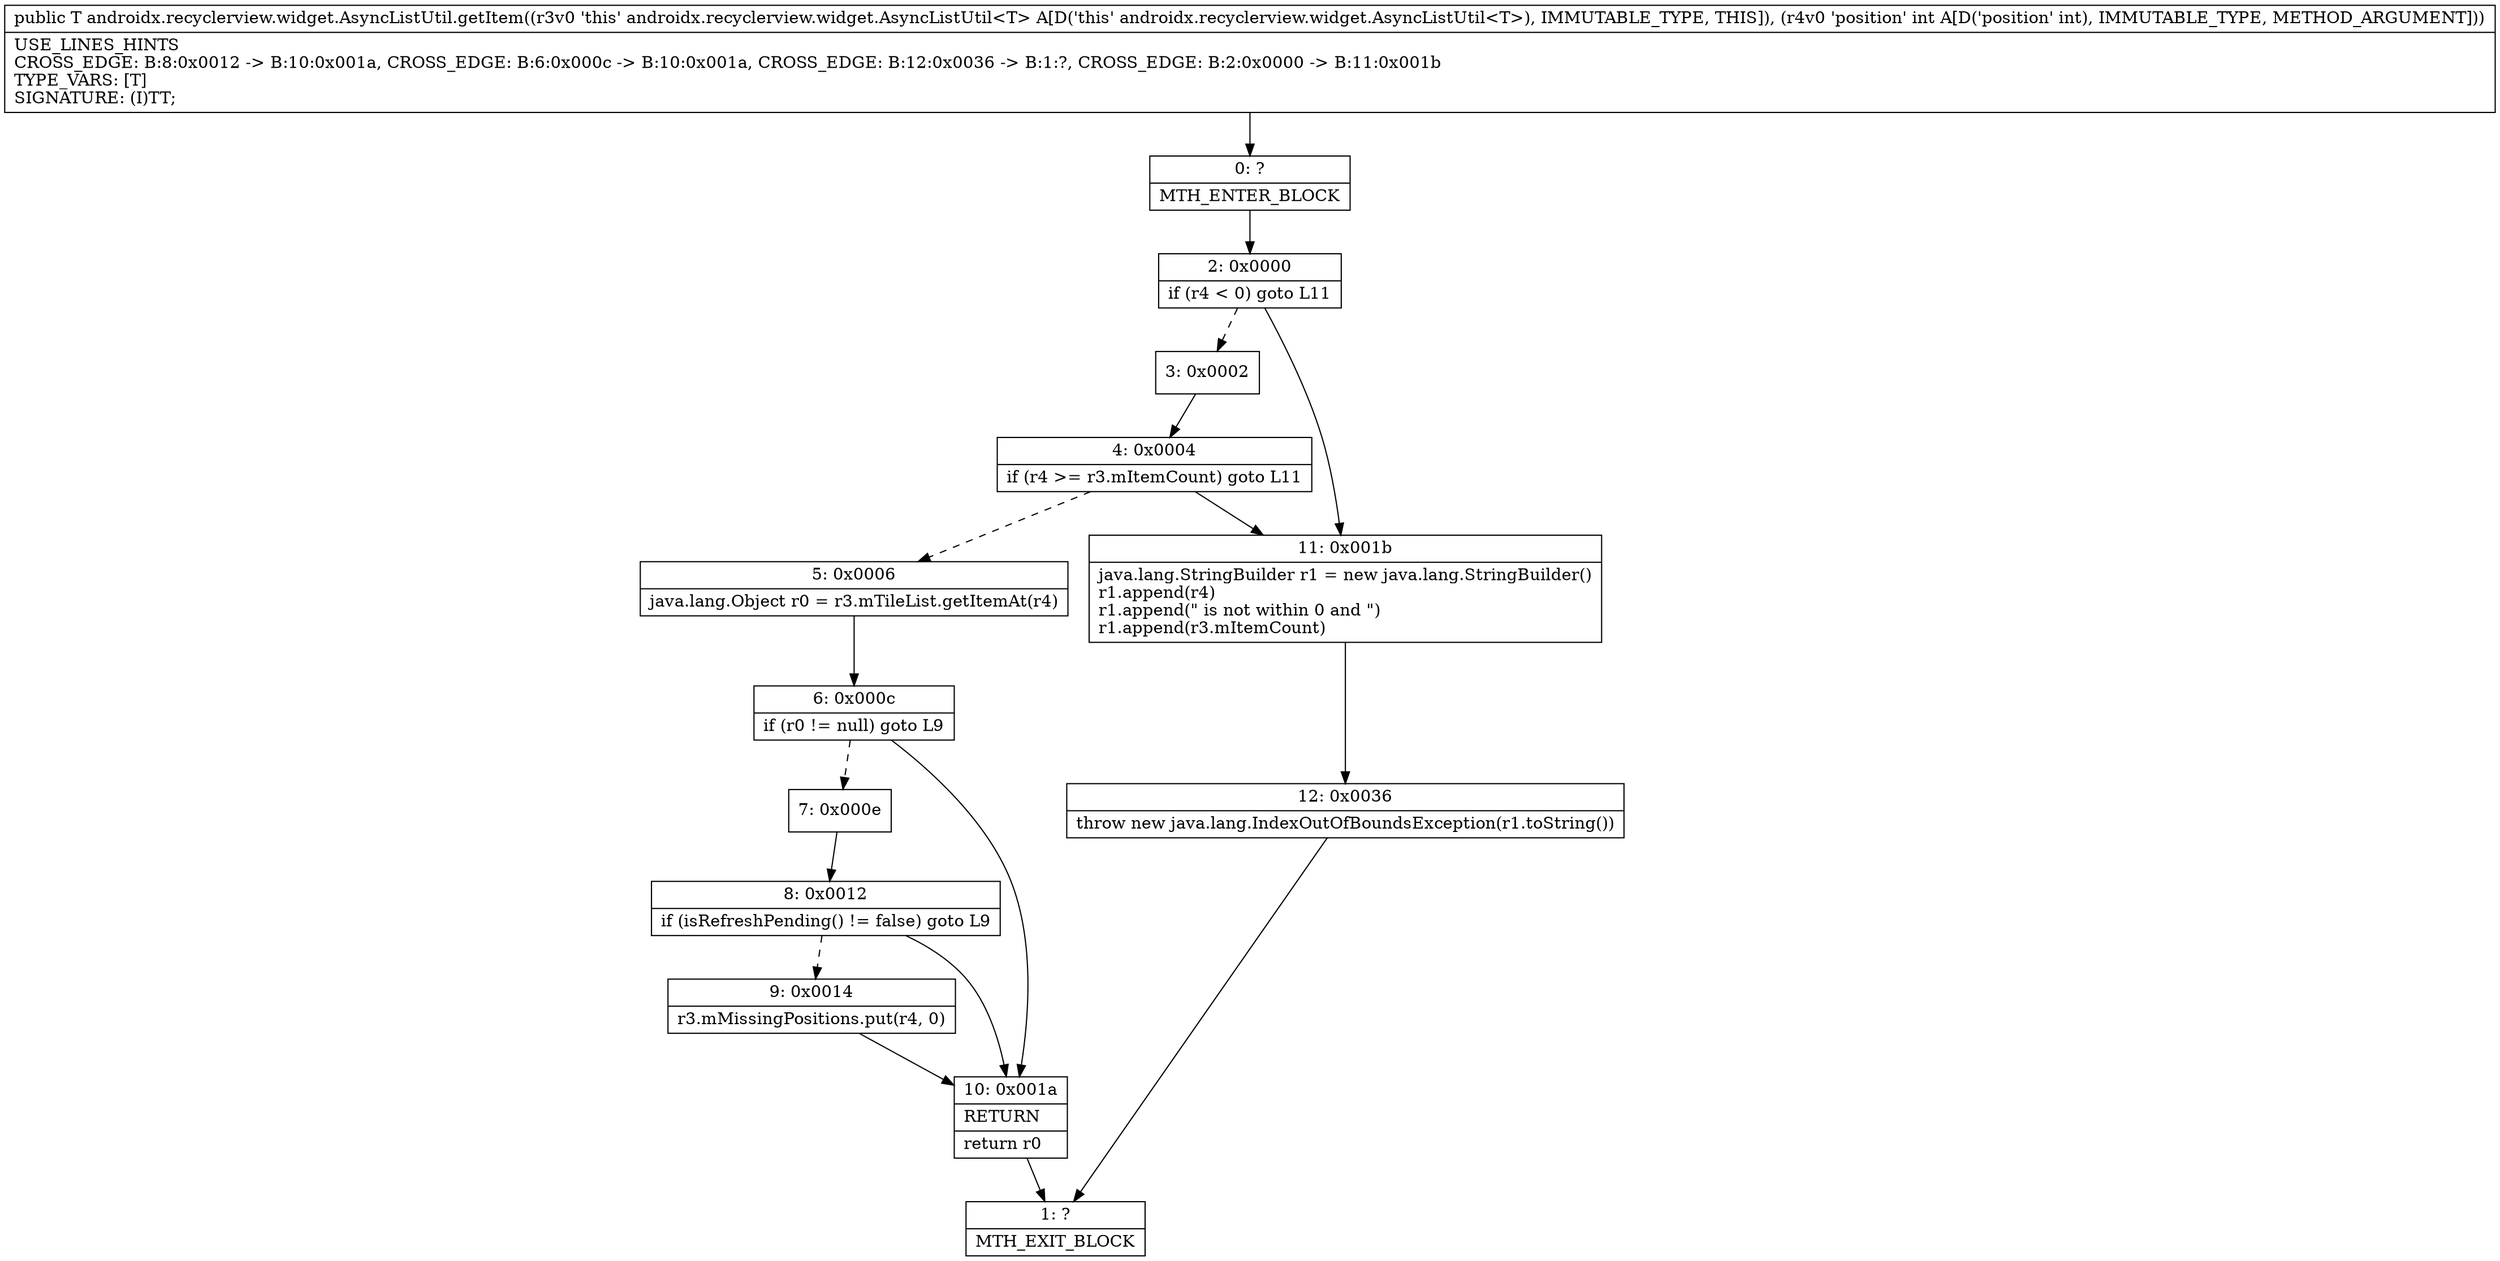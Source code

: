digraph "CFG forandroidx.recyclerview.widget.AsyncListUtil.getItem(I)Ljava\/lang\/Object;" {
Node_0 [shape=record,label="{0\:\ ?|MTH_ENTER_BLOCK\l}"];
Node_2 [shape=record,label="{2\:\ 0x0000|if (r4 \< 0) goto L11\l}"];
Node_3 [shape=record,label="{3\:\ 0x0002}"];
Node_4 [shape=record,label="{4\:\ 0x0004|if (r4 \>= r3.mItemCount) goto L11\l}"];
Node_5 [shape=record,label="{5\:\ 0x0006|java.lang.Object r0 = r3.mTileList.getItemAt(r4)\l}"];
Node_6 [shape=record,label="{6\:\ 0x000c|if (r0 != null) goto L9\l}"];
Node_7 [shape=record,label="{7\:\ 0x000e}"];
Node_8 [shape=record,label="{8\:\ 0x0012|if (isRefreshPending() != false) goto L9\l}"];
Node_9 [shape=record,label="{9\:\ 0x0014|r3.mMissingPositions.put(r4, 0)\l}"];
Node_10 [shape=record,label="{10\:\ 0x001a|RETURN\l|return r0\l}"];
Node_1 [shape=record,label="{1\:\ ?|MTH_EXIT_BLOCK\l}"];
Node_11 [shape=record,label="{11\:\ 0x001b|java.lang.StringBuilder r1 = new java.lang.StringBuilder()\lr1.append(r4)\lr1.append(\" is not within 0 and \")\lr1.append(r3.mItemCount)\l}"];
Node_12 [shape=record,label="{12\:\ 0x0036|throw new java.lang.IndexOutOfBoundsException(r1.toString())\l}"];
MethodNode[shape=record,label="{public T androidx.recyclerview.widget.AsyncListUtil.getItem((r3v0 'this' androidx.recyclerview.widget.AsyncListUtil\<T\> A[D('this' androidx.recyclerview.widget.AsyncListUtil\<T\>), IMMUTABLE_TYPE, THIS]), (r4v0 'position' int A[D('position' int), IMMUTABLE_TYPE, METHOD_ARGUMENT]))  | USE_LINES_HINTS\lCROSS_EDGE: B:8:0x0012 \-\> B:10:0x001a, CROSS_EDGE: B:6:0x000c \-\> B:10:0x001a, CROSS_EDGE: B:12:0x0036 \-\> B:1:?, CROSS_EDGE: B:2:0x0000 \-\> B:11:0x001b\lTYPE_VARS: [T]\lSIGNATURE: (I)TT;\l}"];
MethodNode -> Node_0;Node_0 -> Node_2;
Node_2 -> Node_3[style=dashed];
Node_2 -> Node_11;
Node_3 -> Node_4;
Node_4 -> Node_5[style=dashed];
Node_4 -> Node_11;
Node_5 -> Node_6;
Node_6 -> Node_7[style=dashed];
Node_6 -> Node_10;
Node_7 -> Node_8;
Node_8 -> Node_9[style=dashed];
Node_8 -> Node_10;
Node_9 -> Node_10;
Node_10 -> Node_1;
Node_11 -> Node_12;
Node_12 -> Node_1;
}

